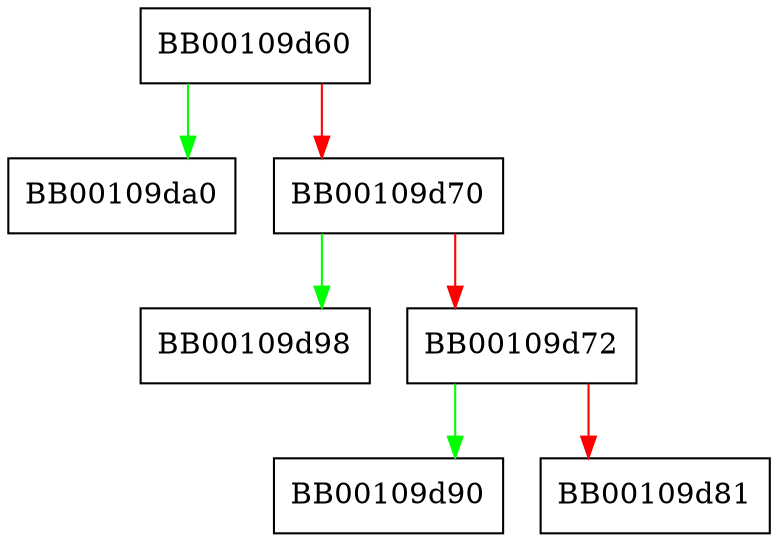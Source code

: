 digraph FUN_00109d60 {
  node [shape="box"];
  graph [splines=ortho];
  BB00109d60 -> BB00109da0 [color="green"];
  BB00109d60 -> BB00109d70 [color="red"];
  BB00109d70 -> BB00109d98 [color="green"];
  BB00109d70 -> BB00109d72 [color="red"];
  BB00109d72 -> BB00109d90 [color="green"];
  BB00109d72 -> BB00109d81 [color="red"];
}